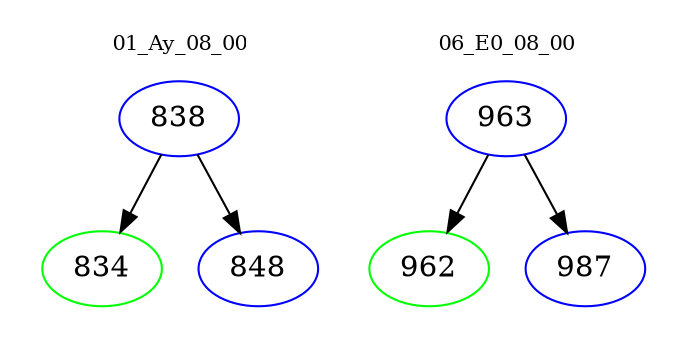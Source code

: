digraph{
subgraph cluster_0 {
color = white
label = "01_Ay_08_00";
fontsize=10;
T0_838 [label="838", color="blue"]
T0_838 -> T0_834 [color="black"]
T0_834 [label="834", color="green"]
T0_838 -> T0_848 [color="black"]
T0_848 [label="848", color="blue"]
}
subgraph cluster_1 {
color = white
label = "06_E0_08_00";
fontsize=10;
T1_963 [label="963", color="blue"]
T1_963 -> T1_962 [color="black"]
T1_962 [label="962", color="green"]
T1_963 -> T1_987 [color="black"]
T1_987 [label="987", color="blue"]
}
}
